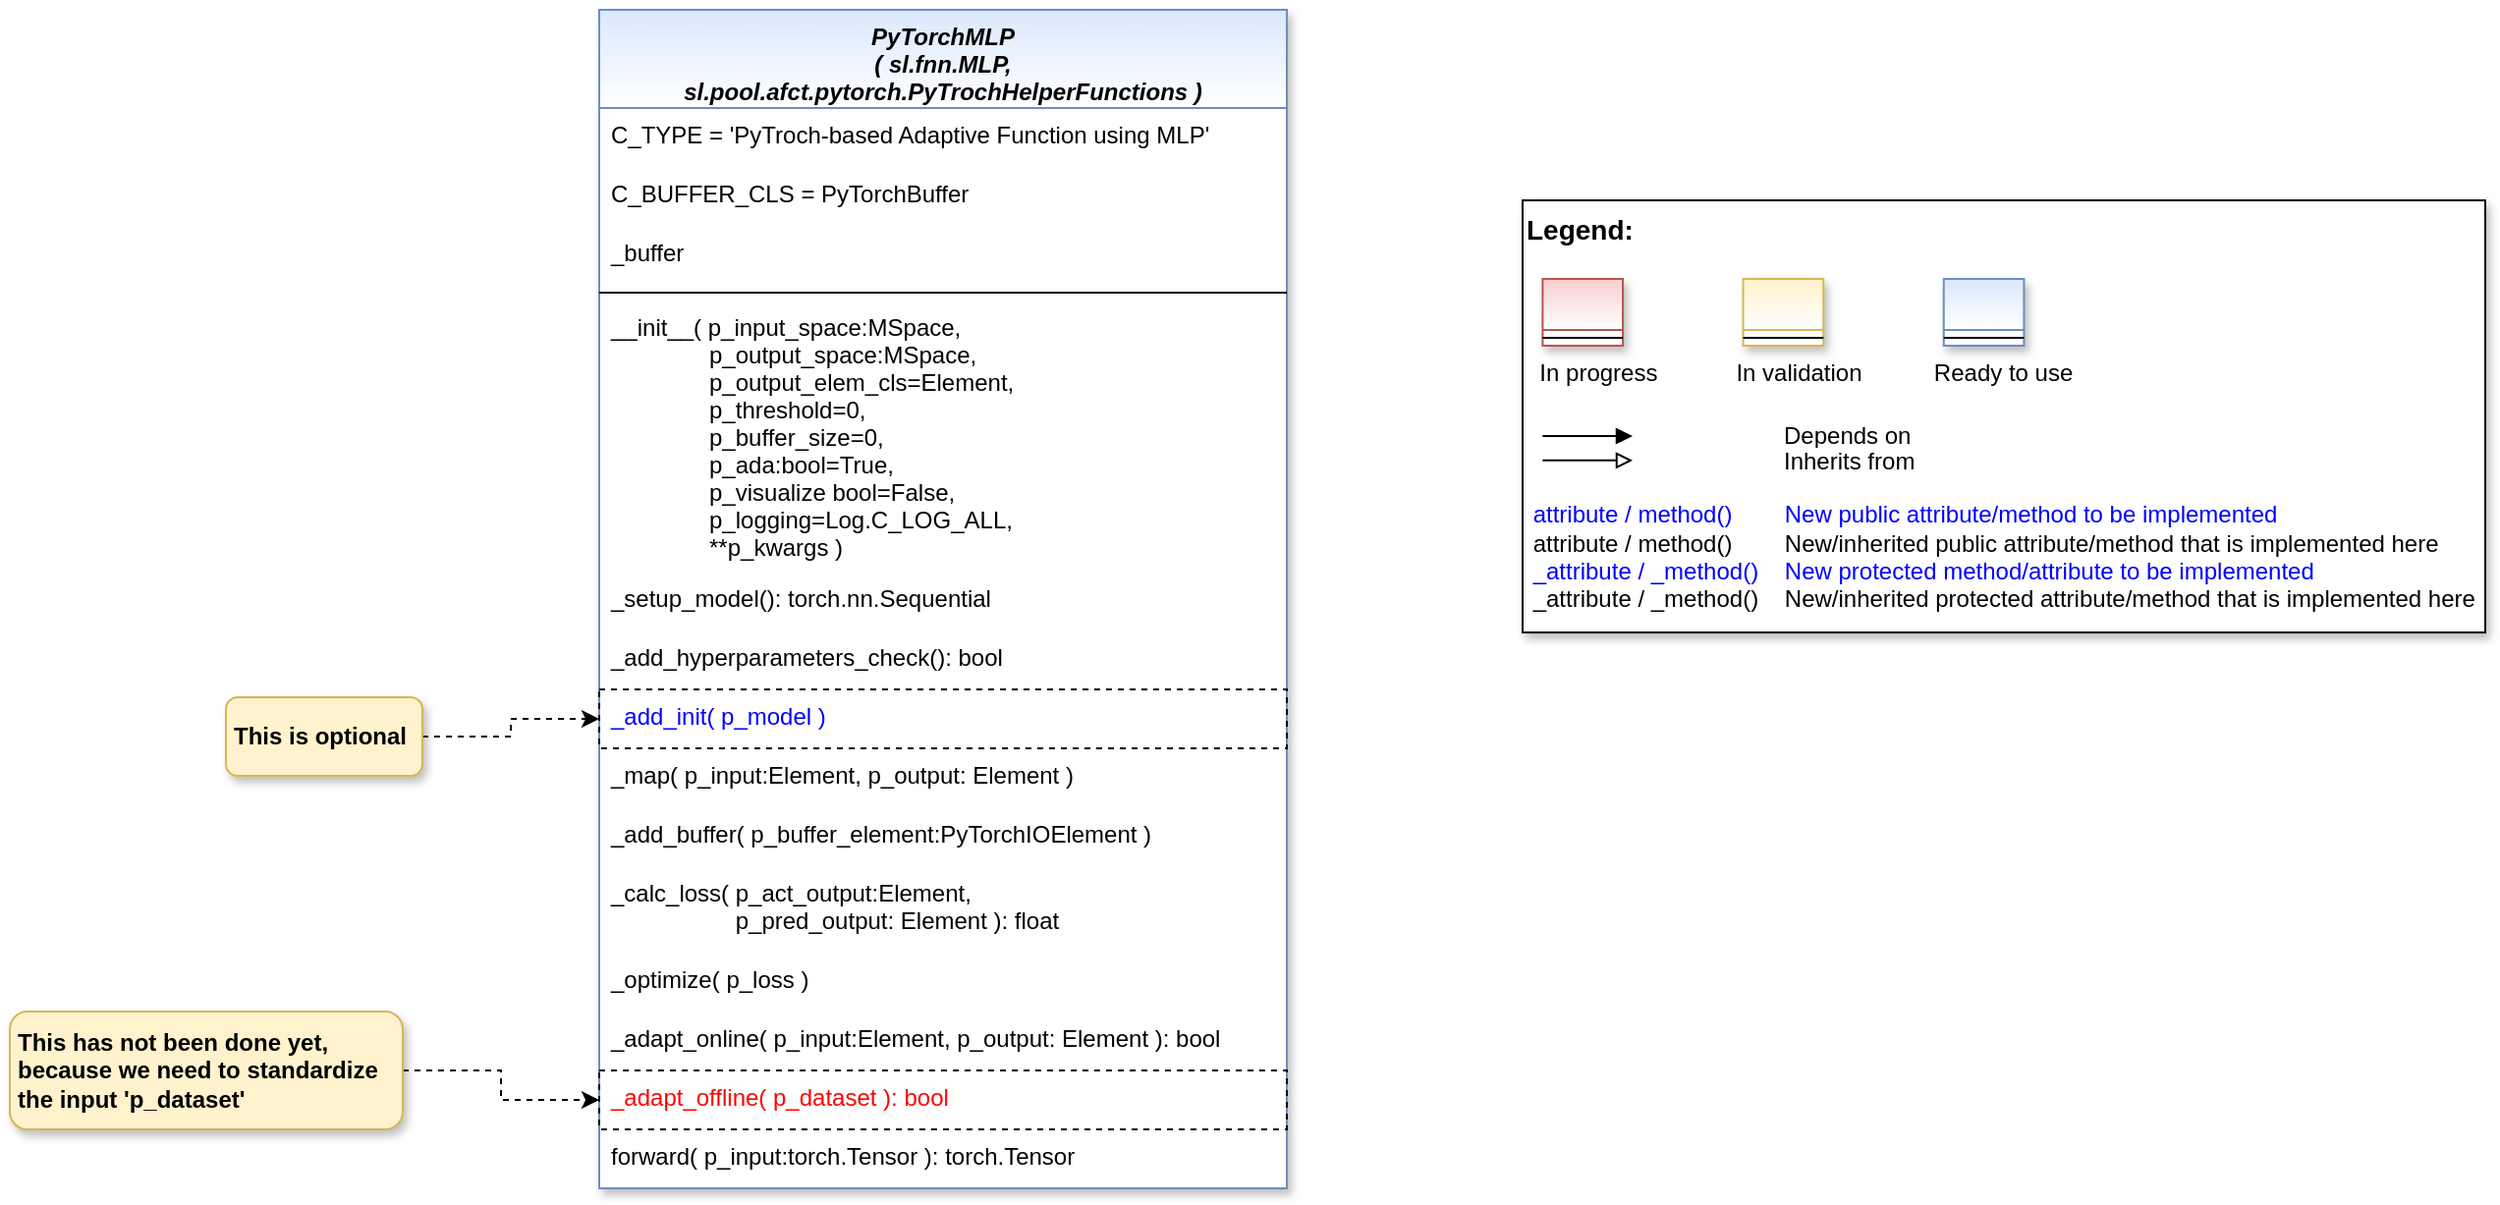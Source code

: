 <mxfile version="20.8.10" type="device"><diagram id="C5RBs43oDa-KdzZeNtuy" name="Page-1"><mxGraphModel dx="1434" dy="956" grid="1" gridSize="10" guides="1" tooltips="1" connect="1" arrows="1" fold="1" page="1" pageScale="1" pageWidth="2336" pageHeight="1654" math="0" shadow="0"><root><mxCell id="WIyWlLk6GJQsqaUBKTNV-0"/><mxCell id="WIyWlLk6GJQsqaUBKTNV-1" parent="WIyWlLk6GJQsqaUBKTNV-0"/><mxCell id="PYtmdeU6_NjjEdoNpoMM-2" value="" style="group" parent="WIyWlLk6GJQsqaUBKTNV-1" vertex="1" connectable="0"><mxGeometry x="1580" y="607" width="490" height="220" as="geometry"/></mxCell><mxCell id="PYtmdeU6_NjjEdoNpoMM-3" value="&lt;font color=&quot;#000000&quot; size=&quot;1&quot;&gt;&lt;b style=&quot;font-size: 14px&quot;&gt;Legend:&lt;br&gt;&lt;/b&gt;&lt;/font&gt;&lt;br&gt;&lt;br&gt;&lt;br&gt;&lt;font color=&quot;#0000ff&quot; style=&quot;font-size: 6px&quot;&gt;&lt;br&gt;&lt;/font&gt;&lt;span style=&quot;color: rgb(0 , 0 , 0)&quot;&gt;&lt;font style=&quot;font-size: 4px&quot;&gt;&amp;nbsp; &amp;nbsp;&lt;/font&gt;&amp;nbsp;In progress&amp;nbsp; &amp;nbsp; &amp;nbsp; &amp;nbsp; &amp;nbsp; &amp;nbsp; In validation&amp;nbsp; &amp;nbsp; &amp;nbsp; &amp;nbsp; &amp;nbsp; &amp;nbsp;Ready to use&lt;/span&gt;&lt;font color=&quot;#000000&quot;&gt;&amp;nbsp;&lt;br&gt;&lt;/font&gt;&lt;font color=&quot;#0000ff&quot;&gt;&lt;br&gt;&lt;br&gt;&lt;br&gt;&lt;br&gt;&amp;nbsp;attribute / method()&amp;nbsp; &amp;nbsp; &amp;nbsp; &amp;nbsp; New public attribute/method to be implemented&lt;/font&gt;&lt;br&gt;&lt;font color=&quot;#000000&quot;&gt;&amp;nbsp;&lt;/font&gt;&lt;font color=&quot;#000000&quot;&gt;attribute / method()&lt;span&gt;&#9;&lt;/span&gt;&amp;nbsp; &amp;nbsp; &amp;nbsp; &amp;nbsp;New/inherited public attribute/method that is implemented here&lt;br&gt;&lt;/font&gt;&lt;font color=&quot;#0000ff&quot;&gt;&amp;nbsp;_attribute /&amp;nbsp;&lt;/font&gt;&lt;font color=&quot;#0000ff&quot;&gt;_method()&amp;nbsp; &amp;nbsp; New protected method/attribute to be implemented&lt;/font&gt;&lt;br&gt;&lt;font color=&quot;#000000&quot;&gt;&amp;nbsp;_attribute / _method()&amp;nbsp; &amp;nbsp; New/inherited protected attribute/method that is implemented here&lt;br&gt;&lt;/font&gt;&lt;font color=&quot;#000000&quot;&gt;&lt;br&gt;&lt;br&gt;&lt;br&gt;&lt;br&gt;&lt;br&gt;&lt;/font&gt;" style="text;html=1;align=left;verticalAlign=top;whiteSpace=wrap;rounded=0;fontColor=#006600;strokeColor=#000000;shadow=1;fillColor=#ffffff;" parent="PYtmdeU6_NjjEdoNpoMM-2" vertex="1"><mxGeometry width="490.0" height="220" as="geometry"/></mxCell><mxCell id="PYtmdeU6_NjjEdoNpoMM-4" value="Depends on" style="endArrow=block;html=1;labelPosition=right;verticalLabelPosition=middle;align=left;verticalAlign=middle;endFill=1;fontSize=12;" parent="PYtmdeU6_NjjEdoNpoMM-2" edge="1"><mxGeometry x="-1623.125" y="-2180" width="51.042" height="50" as="geometry"><mxPoint x="10.208" y="120.003" as="sourcePoint"/><mxPoint x="55.991" y="120.003" as="targetPoint"/><mxPoint x="98" as="offset"/><Array as="points"><mxPoint x="30.625" y="120"/></Array></mxGeometry></mxCell><mxCell id="PYtmdeU6_NjjEdoNpoMM-5" value="Inherits from" style="endArrow=block;html=1;labelPosition=right;verticalLabelPosition=middle;align=left;verticalAlign=middle;endFill=0;fontSize=12;" parent="PYtmdeU6_NjjEdoNpoMM-2" edge="1"><mxGeometry x="-1623.125" y="-2180" width="51.042" height="50" as="geometry"><mxPoint x="10.208" y="132.385" as="sourcePoint"/><mxPoint x="55.991" y="132.385" as="targetPoint"/><mxPoint x="98" y="1" as="offset"/></mxGeometry></mxCell><mxCell id="PYtmdeU6_NjjEdoNpoMM-6" value="" style="swimlane;fontStyle=3;align=center;verticalAlign=top;childLayout=stackLayout;horizontal=1;startSize=26;horizontalStack=0;resizeParent=1;resizeLast=0;collapsible=1;marginBottom=0;rounded=0;shadow=1;strokeWidth=1;fillColor=#f8cecc;strokeColor=#b85450;gradientColor=#ffffff;swimlaneFillColor=#ffffff;" parent="PYtmdeU6_NjjEdoNpoMM-2" vertex="1"><mxGeometry x="10.208" y="40" width="40.833" height="34" as="geometry"><mxRectangle x="230" y="140" width="160" height="26" as="alternateBounds"/></mxGeometry></mxCell><mxCell id="PYtmdeU6_NjjEdoNpoMM-7" value="" style="line;html=1;strokeWidth=1;align=left;verticalAlign=middle;spacingTop=-1;spacingLeft=3;spacingRight=3;rotatable=0;labelPosition=right;points=[];portConstraint=eastwest;" parent="PYtmdeU6_NjjEdoNpoMM-6" vertex="1"><mxGeometry y="26" width="40.833" height="8" as="geometry"/></mxCell><mxCell id="PYtmdeU6_NjjEdoNpoMM-8" value="" style="swimlane;fontStyle=3;align=center;verticalAlign=top;childLayout=stackLayout;horizontal=1;startSize=26;horizontalStack=0;resizeParent=1;resizeLast=0;collapsible=1;marginBottom=0;rounded=0;shadow=1;strokeWidth=1;fillColor=#fff2cc;strokeColor=#d6b656;gradientColor=#ffffff;swimlaneFillColor=#ffffff;" parent="PYtmdeU6_NjjEdoNpoMM-2" vertex="1"><mxGeometry x="112.292" y="40" width="40.833" height="34" as="geometry"><mxRectangle x="230" y="140" width="160" height="26" as="alternateBounds"/></mxGeometry></mxCell><mxCell id="PYtmdeU6_NjjEdoNpoMM-9" value="" style="line;html=1;strokeWidth=1;align=left;verticalAlign=middle;spacingTop=-1;spacingLeft=3;spacingRight=3;rotatable=0;labelPosition=right;points=[];portConstraint=eastwest;" parent="PYtmdeU6_NjjEdoNpoMM-8" vertex="1"><mxGeometry y="26" width="40.833" height="8" as="geometry"/></mxCell><mxCell id="PYtmdeU6_NjjEdoNpoMM-10" value="" style="swimlane;fontStyle=3;align=center;verticalAlign=top;childLayout=stackLayout;horizontal=1;startSize=26;horizontalStack=0;resizeParent=1;resizeLast=0;collapsible=1;marginBottom=0;rounded=0;shadow=1;strokeWidth=1;fillColor=#dae8fc;strokeColor=#6c8ebf;gradientColor=#ffffff;swimlaneFillColor=#ffffff;" parent="PYtmdeU6_NjjEdoNpoMM-2" vertex="1"><mxGeometry x="214.375" y="40" width="40.833" height="34" as="geometry"><mxRectangle x="230" y="140" width="160" height="26" as="alternateBounds"/></mxGeometry></mxCell><mxCell id="PYtmdeU6_NjjEdoNpoMM-11" value="" style="line;html=1;strokeWidth=1;align=left;verticalAlign=middle;spacingTop=-1;spacingLeft=3;spacingRight=3;rotatable=0;labelPosition=right;points=[];portConstraint=eastwest;" parent="PYtmdeU6_NjjEdoNpoMM-10" vertex="1"><mxGeometry y="26" width="40.833" height="8" as="geometry"/></mxCell><mxCell id="SncPqhIfK4vceP6MfKm7-13" value="PyTorchMLP&#10;( sl.fnn.MLP,&#10;sl.pool.afct.pytorch.PyTrochHelperFunctions )" style="swimlane;fontStyle=3;align=center;verticalAlign=top;childLayout=stackLayout;horizontal=1;startSize=50;horizontalStack=0;resizeParent=1;resizeLast=0;collapsible=1;marginBottom=0;rounded=0;shadow=1;strokeWidth=1;fillColor=#dae8fc;strokeColor=#6c8ebf;swimlaneFillColor=#ffffff;gradientColor=#FFFFFF;" parent="WIyWlLk6GJQsqaUBKTNV-1" vertex="1"><mxGeometry x="1110" y="510" width="350" height="600" as="geometry"><mxRectangle x="230" y="140" width="160" height="26" as="alternateBounds"/></mxGeometry></mxCell><mxCell id="Vx3ww3wczgWbWjQ_IakF-0" value="C_TYPE = 'PyTroch-based Adaptive Function using MLP'" style="text;align=left;verticalAlign=top;spacingLeft=4;spacingRight=4;overflow=hidden;rotatable=0;points=[[0,0.5],[1,0.5]];portConstraint=eastwest;fontColor=#000000;" parent="SncPqhIfK4vceP6MfKm7-13" vertex="1"><mxGeometry y="50" width="350" height="30" as="geometry"/></mxCell><mxCell id="Vx3ww3wczgWbWjQ_IakF-1" value="C_BUFFER_CLS = PyTorchBuffer" style="text;align=left;verticalAlign=top;spacingLeft=4;spacingRight=4;overflow=hidden;rotatable=0;points=[[0,0.5],[1,0.5]];portConstraint=eastwest;fontColor=#000000;" parent="SncPqhIfK4vceP6MfKm7-13" vertex="1"><mxGeometry y="80" width="350" height="30" as="geometry"/></mxCell><mxCell id="Vx3ww3wczgWbWjQ_IakF-2" value="_buffer" style="text;align=left;verticalAlign=top;spacingLeft=4;spacingRight=4;overflow=hidden;rotatable=0;points=[[0,0.5],[1,0.5]];portConstraint=eastwest;fontColor=#000000;" parent="SncPqhIfK4vceP6MfKm7-13" vertex="1"><mxGeometry y="110" width="350" height="30" as="geometry"/></mxCell><mxCell id="SncPqhIfK4vceP6MfKm7-14" value="" style="line;html=1;strokeWidth=1;align=left;verticalAlign=middle;spacingTop=-1;spacingLeft=3;spacingRight=3;rotatable=0;labelPosition=right;points=[];portConstraint=eastwest;" parent="SncPqhIfK4vceP6MfKm7-13" vertex="1"><mxGeometry y="140" width="350" height="8" as="geometry"/></mxCell><mxCell id="Vx3ww3wczgWbWjQ_IakF-3" value="__init__( p_input_space:MSpace,&#10;               p_output_space:MSpace,&#10;               p_output_elem_cls=Element,&#10;               p_threshold=0,&#10;               p_buffer_size=0,&#10;               p_ada:bool=True, &#10;               p_visualize bool=False,&#10;               p_logging=Log.C_LOG_ALL,&#10;               **p_kwargs )" style="text;align=left;verticalAlign=top;spacingLeft=4;spacingRight=4;overflow=hidden;rotatable=0;points=[[0,0.5],[1,0.5]];portConstraint=eastwest;" parent="SncPqhIfK4vceP6MfKm7-13" vertex="1"><mxGeometry y="148" width="350" height="138" as="geometry"/></mxCell><mxCell id="Vx3ww3wczgWbWjQ_IakF-4" value="_setup_model(): torch.nn.Sequential" style="text;align=left;verticalAlign=top;spacingLeft=4;spacingRight=4;overflow=hidden;rotatable=0;points=[[0,0.5],[1,0.5]];portConstraint=eastwest;fontColor=#000000;" parent="SncPqhIfK4vceP6MfKm7-13" vertex="1"><mxGeometry y="286" width="350" height="30" as="geometry"/></mxCell><mxCell id="Vx3ww3wczgWbWjQ_IakF-5" value="_add_hyperparameters_check(): bool" style="text;align=left;verticalAlign=top;spacingLeft=4;spacingRight=4;overflow=hidden;rotatable=0;points=[[0,0.5],[1,0.5]];portConstraint=eastwest;fontColor=#000000;" parent="SncPqhIfK4vceP6MfKm7-13" vertex="1"><mxGeometry y="316" width="350" height="30" as="geometry"/></mxCell><mxCell id="Vx3ww3wczgWbWjQ_IakF-6" value="_add_init( p_model )" style="text;align=left;verticalAlign=top;spacingLeft=4;spacingRight=4;overflow=hidden;rotatable=0;points=[[0,0.5],[1,0.5]];portConstraint=eastwest;fontColor=#0000FF;strokeColor=default;dashed=1;" parent="SncPqhIfK4vceP6MfKm7-13" vertex="1"><mxGeometry y="346" width="350" height="30" as="geometry"/></mxCell><mxCell id="Vx3ww3wczgWbWjQ_IakF-9" value="_map( p_input:Element, p_output: Element )" style="text;align=left;verticalAlign=top;spacingLeft=4;spacingRight=4;overflow=hidden;rotatable=0;points=[[0,0.5],[1,0.5]];portConstraint=eastwest;fontColor=#000000;" parent="SncPqhIfK4vceP6MfKm7-13" vertex="1"><mxGeometry y="376" width="350" height="30" as="geometry"/></mxCell><mxCell id="Vx3ww3wczgWbWjQ_IakF-10" value="_add_buffer( p_buffer_element:PyTorchIOElement )" style="text;align=left;verticalAlign=top;spacingLeft=4;spacingRight=4;overflow=hidden;rotatable=0;points=[[0,0.5],[1,0.5]];portConstraint=eastwest;fontColor=#000000;" parent="SncPqhIfK4vceP6MfKm7-13" vertex="1"><mxGeometry y="406" width="350" height="30" as="geometry"/></mxCell><mxCell id="Vx3ww3wczgWbWjQ_IakF-11" value="_calc_loss( p_act_output:Element,&#10;                   p_pred_output: Element ): float" style="text;align=left;verticalAlign=top;spacingLeft=4;spacingRight=4;overflow=hidden;rotatable=0;points=[[0,0.5],[1,0.5]];portConstraint=eastwest;fontColor=#000000;" parent="SncPqhIfK4vceP6MfKm7-13" vertex="1"><mxGeometry y="436" width="350" height="44" as="geometry"/></mxCell><mxCell id="Vx3ww3wczgWbWjQ_IakF-12" value="_optimize( p_loss )" style="text;align=left;verticalAlign=top;spacingLeft=4;spacingRight=4;overflow=hidden;rotatable=0;points=[[0,0.5],[1,0.5]];portConstraint=eastwest;fontColor=#000000;" parent="SncPqhIfK4vceP6MfKm7-13" vertex="1"><mxGeometry y="480" width="350" height="30" as="geometry"/></mxCell><mxCell id="Vx3ww3wczgWbWjQ_IakF-13" value="_adapt_online( p_input:Element, p_output: Element ): bool" style="text;align=left;verticalAlign=top;spacingLeft=4;spacingRight=4;overflow=hidden;rotatable=0;points=[[0,0.5],[1,0.5]];portConstraint=eastwest;fontColor=#000000;" parent="SncPqhIfK4vceP6MfKm7-13" vertex="1"><mxGeometry y="510" width="350" height="30" as="geometry"/></mxCell><mxCell id="Vx3ww3wczgWbWjQ_IakF-14" value="_adapt_offline( p_dataset ): bool" style="text;align=left;verticalAlign=top;spacingLeft=4;spacingRight=4;overflow=hidden;rotatable=0;points=[[0,0.5],[1,0.5]];portConstraint=eastwest;fontColor=#FF0000;strokeColor=default;dashed=1;" parent="SncPqhIfK4vceP6MfKm7-13" vertex="1"><mxGeometry y="540" width="350" height="30" as="geometry"/></mxCell><mxCell id="Vx3ww3wczgWbWjQ_IakF-17" value="forward( p_input:torch.Tensor ): torch.Tensor" style="text;align=left;verticalAlign=top;spacingLeft=4;spacingRight=4;overflow=hidden;rotatable=0;points=[[0,0.5],[1,0.5]];portConstraint=eastwest;fontColor=#000000;" parent="SncPqhIfK4vceP6MfKm7-13" vertex="1"><mxGeometry y="570" width="350" height="30" as="geometry"/></mxCell><mxCell id="Vx3ww3wczgWbWjQ_IakF-8" style="edgeStyle=orthogonalEdgeStyle;rounded=0;orthogonalLoop=1;jettySize=auto;html=1;exitX=1;exitY=0.5;exitDx=0;exitDy=0;entryX=0;entryY=0.5;entryDx=0;entryDy=0;fontColor=#0000FF;dashed=1;" parent="WIyWlLk6GJQsqaUBKTNV-1" source="Vx3ww3wczgWbWjQ_IakF-7" target="Vx3ww3wczgWbWjQ_IakF-6" edge="1"><mxGeometry relative="1" as="geometry"/></mxCell><mxCell id="Vx3ww3wczgWbWjQ_IakF-7" value="This is optional" style="rounded=1;whiteSpace=wrap;html=1;fillColor=#fff2cc;strokeColor=#d6b656;shadow=1;fontStyle=1;align=left;spacingLeft=2;" parent="WIyWlLk6GJQsqaUBKTNV-1" vertex="1"><mxGeometry x="920" y="860" width="100" height="40" as="geometry"/></mxCell><mxCell id="Vx3ww3wczgWbWjQ_IakF-16" style="edgeStyle=orthogonalEdgeStyle;rounded=0;orthogonalLoop=1;jettySize=auto;html=1;exitX=1;exitY=0.5;exitDx=0;exitDy=0;entryX=0;entryY=0.5;entryDx=0;entryDy=0;dashed=1;fontColor=#FF0000;" parent="WIyWlLk6GJQsqaUBKTNV-1" source="Vx3ww3wczgWbWjQ_IakF-15" target="Vx3ww3wczgWbWjQ_IakF-14" edge="1"><mxGeometry relative="1" as="geometry"/></mxCell><mxCell id="Vx3ww3wczgWbWjQ_IakF-15" value="This has not been done yet, because we need to standardize the input 'p_dataset'" style="rounded=1;whiteSpace=wrap;html=1;fillColor=#fff2cc;strokeColor=#d6b656;shadow=1;fontStyle=1;align=left;spacingLeft=2;" parent="WIyWlLk6GJQsqaUBKTNV-1" vertex="1"><mxGeometry x="810" y="1020" width="200" height="60" as="geometry"/></mxCell></root></mxGraphModel></diagram></mxfile>